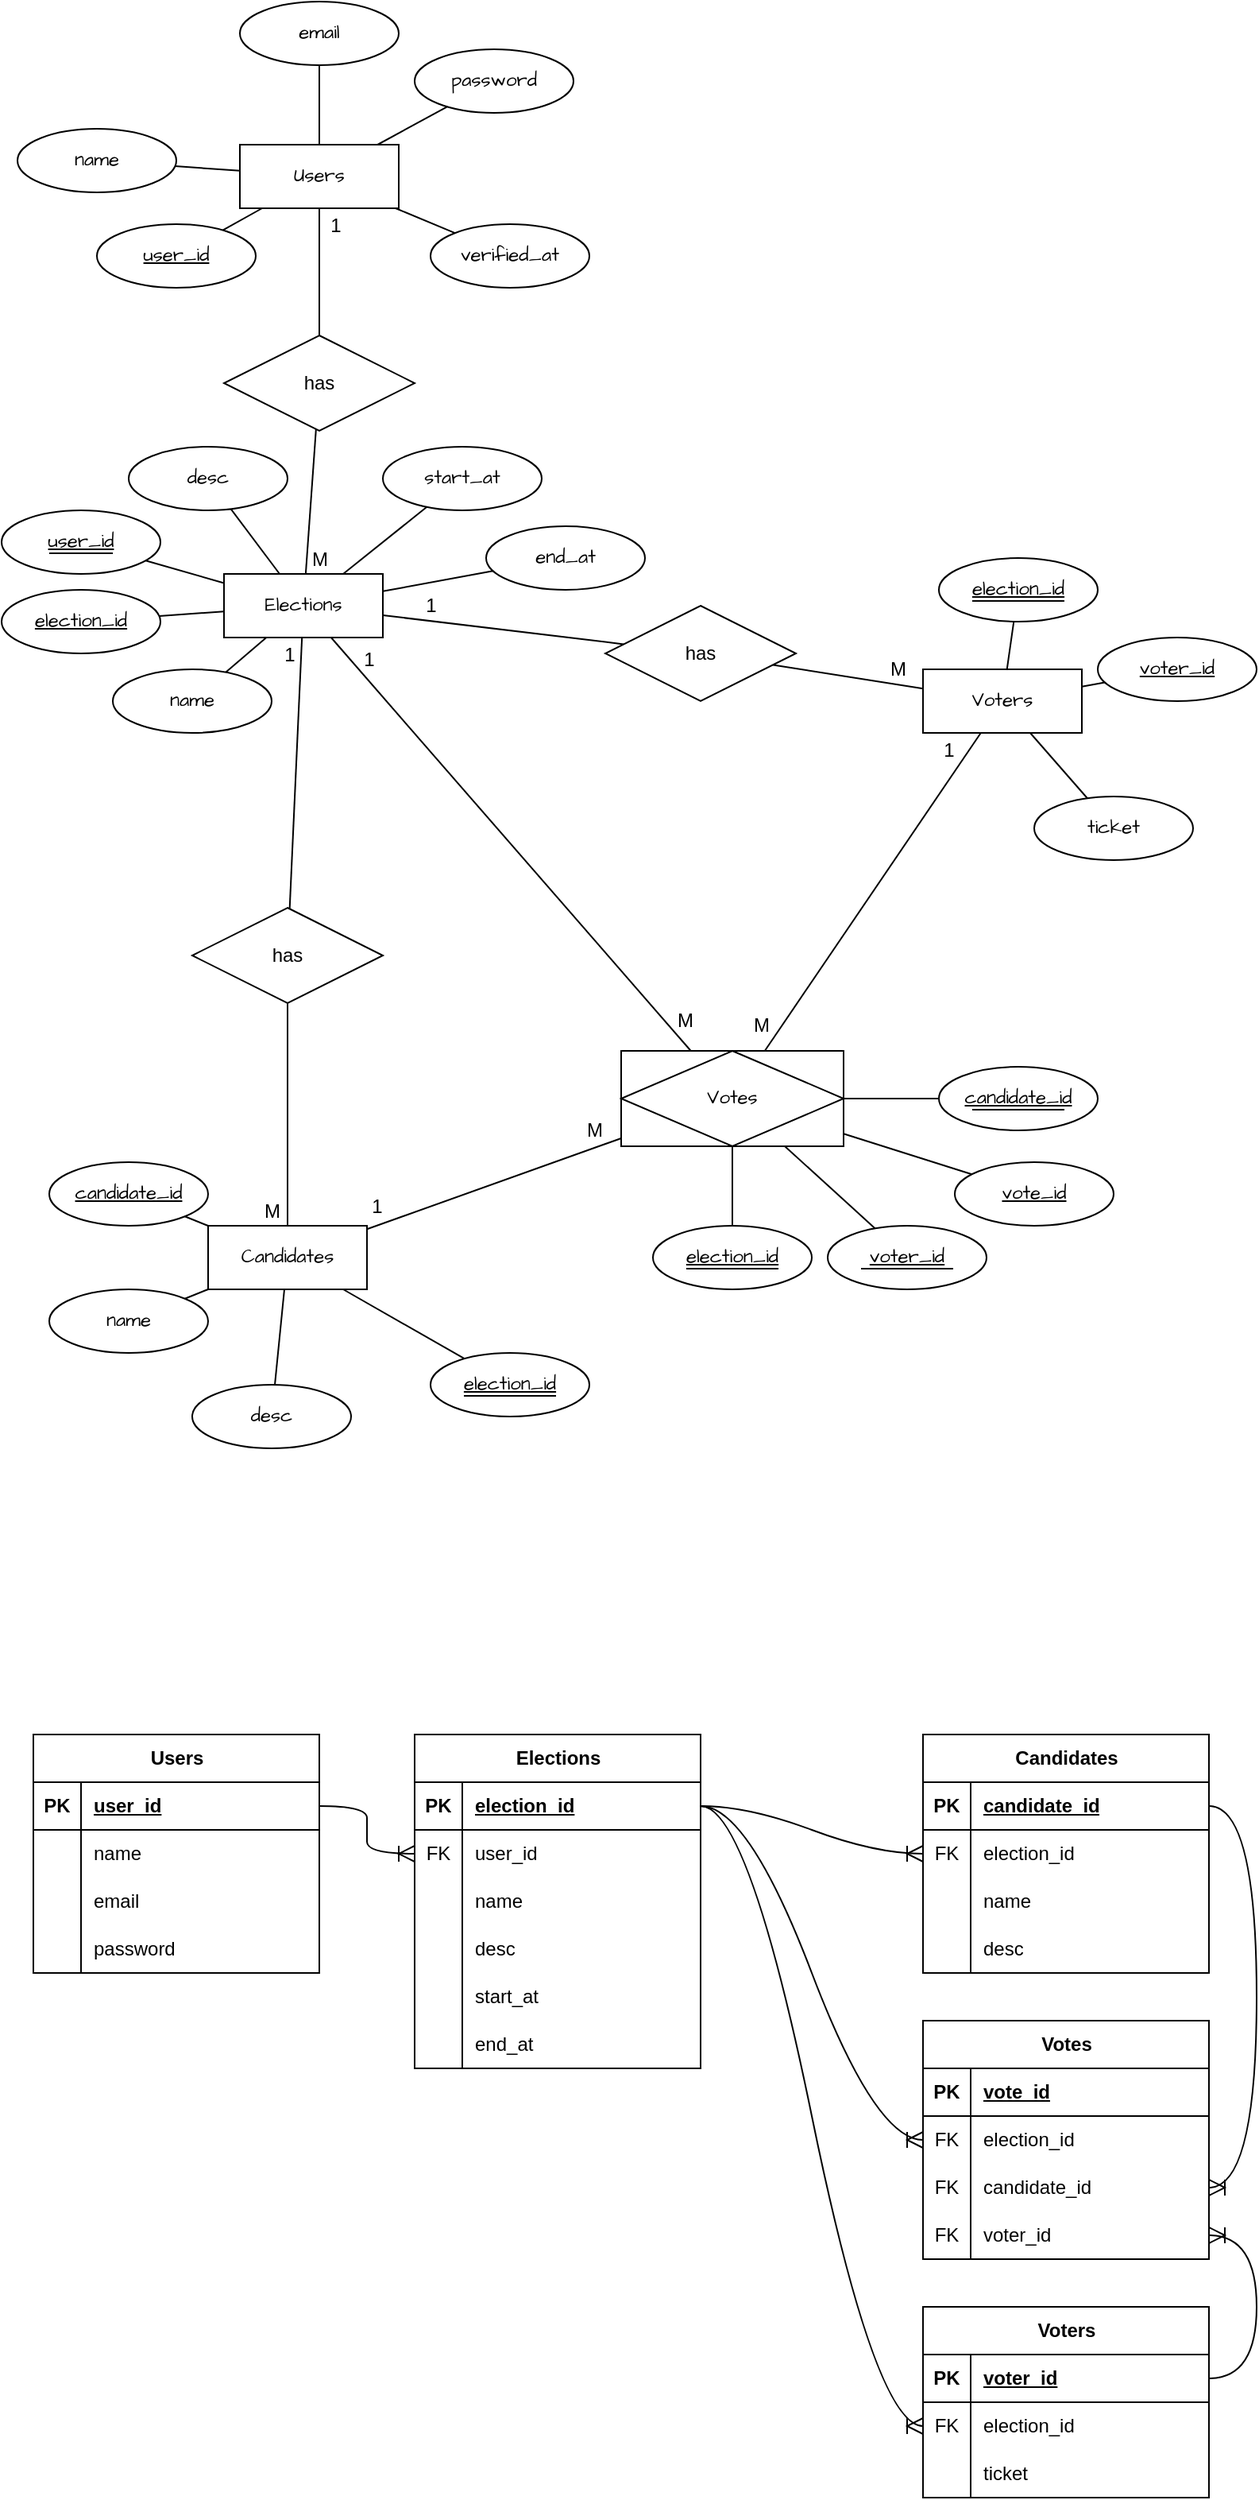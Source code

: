 <mxfile version="24.7.14">
  <diagram id="R2lEEEUBdFMjLlhIrx00" name="Page-1">
    <mxGraphModel dx="2100" dy="1214" grid="1" gridSize="10" guides="1" tooltips="1" connect="1" arrows="1" fold="1" page="1" pageScale="1" pageWidth="850" pageHeight="1100" math="0" shadow="0" extFonts="Permanent Marker^https://fonts.googleapis.com/css?family=Permanent+Marker">
      <root>
        <mxCell id="0" />
        <mxCell id="1" parent="0" />
        <mxCell id="Wa6VP302sSLP-3VWAH-b-102" style="edgeStyle=none;curved=1;rounded=0;orthogonalLoop=1;jettySize=auto;html=1;fontSize=12;startSize=8;endSize=8;endArrow=none;endFill=0;" parent="1" source="Wa6VP302sSLP-3VWAH-b-1" target="Wa6VP302sSLP-3VWAH-b-38" edge="1">
          <mxGeometry relative="1" as="geometry" />
        </mxCell>
        <mxCell id="Wa6VP302sSLP-3VWAH-b-103" style="edgeStyle=none;curved=1;rounded=0;orthogonalLoop=1;jettySize=auto;html=1;fontSize=12;startSize=8;endSize=8;endArrow=none;endFill=0;" parent="1" source="Wa6VP302sSLP-3VWAH-b-1" target="Wa6VP302sSLP-3VWAH-b-29" edge="1">
          <mxGeometry relative="1" as="geometry">
            <mxPoint x="120" y="390" as="targetPoint" />
          </mxGeometry>
        </mxCell>
        <mxCell id="Wa6VP302sSLP-3VWAH-b-104" style="edgeStyle=none;curved=1;rounded=0;orthogonalLoop=1;jettySize=auto;html=1;fontSize=12;startSize=8;endSize=8;endArrow=none;endFill=0;" parent="1" source="Wa6VP302sSLP-3VWAH-b-1" target="Wa6VP302sSLP-3VWAH-b-35" edge="1">
          <mxGeometry relative="1" as="geometry" />
        </mxCell>
        <mxCell id="Kw1aUtqS49JXzA_AEvwv-2" style="edgeStyle=none;curved=1;rounded=0;orthogonalLoop=1;jettySize=auto;html=1;fontSize=12;startSize=8;endSize=8;endArrow=none;endFill=0;" edge="1" parent="1" source="Wa6VP302sSLP-3VWAH-b-1" target="Kw1aUtqS49JXzA_AEvwv-1">
          <mxGeometry relative="1" as="geometry" />
        </mxCell>
        <mxCell id="Kw1aUtqS49JXzA_AEvwv-10" value="1" style="edgeLabel;html=1;align=center;verticalAlign=middle;resizable=0;points=[];fontSize=12;" vertex="1" connectable="0" parent="Kw1aUtqS49JXzA_AEvwv-2">
          <mxGeometry x="-0.756" y="-1" relative="1" as="geometry">
            <mxPoint x="12" y="-9" as="offset" />
          </mxGeometry>
        </mxCell>
        <mxCell id="Kw1aUtqS49JXzA_AEvwv-5" style="edgeStyle=none;curved=1;rounded=0;orthogonalLoop=1;jettySize=auto;html=1;fontSize=12;startSize=8;endSize=8;endArrow=none;endFill=0;" edge="1" parent="1" source="Kw1aUtqS49JXzA_AEvwv-4" target="Wa6VP302sSLP-3VWAH-b-4">
          <mxGeometry relative="1" as="geometry" />
        </mxCell>
        <mxCell id="Kw1aUtqS49JXzA_AEvwv-13" value="M" style="edgeLabel;html=1;align=center;verticalAlign=middle;resizable=0;points=[];fontSize=12;" vertex="1" connectable="0" parent="Kw1aUtqS49JXzA_AEvwv-5">
          <mxGeometry x="0.578" y="-2" relative="1" as="geometry">
            <mxPoint x="-8" y="20" as="offset" />
          </mxGeometry>
        </mxCell>
        <mxCell id="Wa6VP302sSLP-3VWAH-b-1" value="Elections" style="whiteSpace=wrap;html=1;align=center;fontFamily=Architects Daughter;" parent="1" vertex="1">
          <mxGeometry x="170" y="410" width="100" height="40" as="geometry" />
        </mxCell>
        <mxCell id="Wa6VP302sSLP-3VWAH-b-84" style="edgeStyle=none;curved=1;rounded=0;orthogonalLoop=1;jettySize=auto;html=1;fontSize=12;startSize=8;endSize=8;endArrow=none;endFill=0;" parent="1" source="Wa6VP302sSLP-3VWAH-b-3" target="Wa6VP302sSLP-3VWAH-b-78" edge="1">
          <mxGeometry relative="1" as="geometry" />
        </mxCell>
        <mxCell id="Wa6VP302sSLP-3VWAH-b-85" style="edgeStyle=none;curved=1;rounded=0;orthogonalLoop=1;jettySize=auto;html=1;fontSize=12;startSize=8;endSize=8;endArrow=none;endFill=0;" parent="1" source="Wa6VP302sSLP-3VWAH-b-3" target="Wa6VP302sSLP-3VWAH-b-59" edge="1">
          <mxGeometry relative="1" as="geometry" />
        </mxCell>
        <mxCell id="Wa6VP302sSLP-3VWAH-b-88" style="edgeStyle=none;curved=1;rounded=0;orthogonalLoop=1;jettySize=auto;html=1;fontSize=12;startSize=8;endSize=8;endArrow=none;endFill=0;" parent="1" source="Wa6VP302sSLP-3VWAH-b-3" target="Wa6VP302sSLP-3VWAH-b-82" edge="1">
          <mxGeometry relative="1" as="geometry" />
        </mxCell>
        <mxCell id="Wa6VP302sSLP-3VWAH-b-3" value="Voters" style="whiteSpace=wrap;html=1;align=center;fontFamily=Architects Daughter;" parent="1" vertex="1">
          <mxGeometry x="610" y="470" width="100" height="40" as="geometry" />
        </mxCell>
        <mxCell id="Wa6VP302sSLP-3VWAH-b-95" style="edgeStyle=none;curved=1;rounded=0;orthogonalLoop=1;jettySize=auto;html=1;fontSize=12;startSize=8;endSize=8;endArrow=none;endFill=0;" parent="1" source="Wa6VP302sSLP-3VWAH-b-4" target="Wa6VP302sSLP-3VWAH-b-69" edge="1">
          <mxGeometry relative="1" as="geometry" />
        </mxCell>
        <mxCell id="Wa6VP302sSLP-3VWAH-b-96" style="edgeStyle=none;curved=1;rounded=0;orthogonalLoop=1;jettySize=auto;html=1;fontSize=12;startSize=8;endSize=8;endArrow=none;endFill=0;" parent="1" source="Wa6VP302sSLP-3VWAH-b-4" target="Wa6VP302sSLP-3VWAH-b-54" edge="1">
          <mxGeometry relative="1" as="geometry" />
        </mxCell>
        <mxCell id="Wa6VP302sSLP-3VWAH-b-97" style="edgeStyle=none;curved=1;rounded=0;orthogonalLoop=1;jettySize=auto;html=1;fontSize=12;startSize=8;endSize=8;endArrow=none;endFill=0;" parent="1" source="Wa6VP302sSLP-3VWAH-b-4" target="Wa6VP302sSLP-3VWAH-b-63" edge="1">
          <mxGeometry relative="1" as="geometry" />
        </mxCell>
        <mxCell id="Wa6VP302sSLP-3VWAH-b-4" value="Candidates" style="whiteSpace=wrap;html=1;align=center;fontFamily=Architects Daughter;" parent="1" vertex="1">
          <mxGeometry x="160" y="820" width="100" height="40" as="geometry" />
        </mxCell>
        <mxCell id="Wa6VP302sSLP-3VWAH-b-9" style="edgeStyle=none;curved=1;rounded=0;hachureGap=4;orthogonalLoop=1;jettySize=auto;html=1;fontFamily=Architects Daughter;fontSource=https%3A%2F%2Ffonts.googleapis.com%2Fcss%3Ffamily%3DArchitects%2BDaughter;fontSize=12;startSize=8;endSize=8;endArrow=none;endFill=0;" parent="1" source="77S7y7EUyt2f8yJZMsOL-2" target="Wa6VP302sSLP-3VWAH-b-1" edge="1">
          <mxGeometry relative="1" as="geometry" />
        </mxCell>
        <mxCell id="Kw1aUtqS49JXzA_AEvwv-14" value="M" style="edgeLabel;html=1;align=center;verticalAlign=middle;resizable=0;points=[];fontSize=12;" vertex="1" connectable="0" parent="Wa6VP302sSLP-3VWAH-b-9">
          <mxGeometry x="0.749" relative="1" as="geometry">
            <mxPoint x="8" y="2" as="offset" />
          </mxGeometry>
        </mxCell>
        <mxCell id="Wa6VP302sSLP-3VWAH-b-23" style="edgeStyle=none;curved=1;rounded=0;hachureGap=4;orthogonalLoop=1;jettySize=auto;html=1;fontFamily=Architects Daughter;fontSource=https%3A%2F%2Ffonts.googleapis.com%2Fcss%3Ffamily%3DArchitects%2BDaughter;fontSize=12;startSize=8;endSize=8;endArrow=none;endFill=0;" parent="1" source="Wa6VP302sSLP-3VWAH-b-5" target="Wa6VP302sSLP-3VWAH-b-14" edge="1">
          <mxGeometry relative="1" as="geometry" />
        </mxCell>
        <mxCell id="Wa6VP302sSLP-3VWAH-b-24" style="edgeStyle=none;curved=1;rounded=0;hachureGap=4;orthogonalLoop=1;jettySize=auto;html=1;fontFamily=Architects Daughter;fontSource=https%3A%2F%2Ffonts.googleapis.com%2Fcss%3Ffamily%3DArchitects%2BDaughter;fontSize=12;startSize=8;endSize=8;endArrow=none;endFill=0;" parent="1" source="Wa6VP302sSLP-3VWAH-b-5" target="Wa6VP302sSLP-3VWAH-b-15" edge="1">
          <mxGeometry relative="1" as="geometry" />
        </mxCell>
        <mxCell id="Wa6VP302sSLP-3VWAH-b-26" style="edgeStyle=none;curved=1;rounded=0;hachureGap=4;orthogonalLoop=1;jettySize=auto;html=1;fontFamily=Architects Daughter;fontSource=https%3A%2F%2Ffonts.googleapis.com%2Fcss%3Ffamily%3DArchitects%2BDaughter;fontSize=12;startSize=8;endSize=8;endArrow=none;endFill=0;" parent="1" source="Wa6VP302sSLP-3VWAH-b-5" target="Wa6VP302sSLP-3VWAH-b-19" edge="1">
          <mxGeometry relative="1" as="geometry" />
        </mxCell>
        <mxCell id="Wa6VP302sSLP-3VWAH-b-5" value="Users" style="whiteSpace=wrap;html=1;align=center;fontFamily=Architects Daughter;" parent="1" vertex="1">
          <mxGeometry x="180" y="140" width="100" height="40" as="geometry" />
        </mxCell>
        <mxCell id="Wa6VP302sSLP-3VWAH-b-11" style="edgeStyle=none;curved=1;rounded=0;hachureGap=4;orthogonalLoop=1;jettySize=auto;html=1;fontFamily=Architects Daughter;fontSource=https%3A%2F%2Ffonts.googleapis.com%2Fcss%3Ffamily%3DArchitects%2BDaughter;fontSize=12;startSize=8;endSize=8;endArrow=none;endFill=0;" parent="1" source="Wa6VP302sSLP-3VWAH-b-7" target="Wa6VP302sSLP-3VWAH-b-1" edge="1">
          <mxGeometry relative="1" as="geometry" />
        </mxCell>
        <mxCell id="Kw1aUtqS49JXzA_AEvwv-18" value="1" style="edgeLabel;html=1;align=center;verticalAlign=middle;resizable=0;points=[];fontSize=12;" vertex="1" connectable="0" parent="Wa6VP302sSLP-3VWAH-b-11">
          <mxGeometry x="0.927" relative="1" as="geometry">
            <mxPoint x="15" y="4" as="offset" />
          </mxGeometry>
        </mxCell>
        <mxCell id="Kw1aUtqS49JXzA_AEvwv-19" value="M" style="edgeLabel;html=1;align=center;verticalAlign=middle;resizable=0;points=[];fontSize=12;" vertex="1" connectable="0" parent="Wa6VP302sSLP-3VWAH-b-11">
          <mxGeometry x="-0.902" y="2" relative="1" as="geometry">
            <mxPoint x="9" y="-8" as="offset" />
          </mxGeometry>
        </mxCell>
        <mxCell id="Wa6VP302sSLP-3VWAH-b-12" style="edgeStyle=none;curved=1;rounded=0;hachureGap=4;orthogonalLoop=1;jettySize=auto;html=1;fontFamily=Architects Daughter;fontSource=https%3A%2F%2Ffonts.googleapis.com%2Fcss%3Ffamily%3DArchitects%2BDaughter;fontSize=12;startSize=8;endSize=8;endArrow=none;endFill=0;" parent="1" source="Wa6VP302sSLP-3VWAH-b-7" target="Wa6VP302sSLP-3VWAH-b-4" edge="1">
          <mxGeometry relative="1" as="geometry" />
        </mxCell>
        <mxCell id="Kw1aUtqS49JXzA_AEvwv-16" value="1" style="edgeLabel;html=1;align=center;verticalAlign=middle;resizable=0;points=[];fontSize=12;" vertex="1" connectable="0" parent="Wa6VP302sSLP-3VWAH-b-12">
          <mxGeometry x="0.882" y="2" relative="1" as="geometry">
            <mxPoint x="-4" y="-13" as="offset" />
          </mxGeometry>
        </mxCell>
        <mxCell id="Kw1aUtqS49JXzA_AEvwv-17" value="M" style="edgeLabel;html=1;align=center;verticalAlign=middle;resizable=0;points=[];fontSize=12;" vertex="1" connectable="0" parent="Wa6VP302sSLP-3VWAH-b-12">
          <mxGeometry x="-0.86" y="1" relative="1" as="geometry">
            <mxPoint x="-6" y="-10" as="offset" />
          </mxGeometry>
        </mxCell>
        <mxCell id="Wa6VP302sSLP-3VWAH-b-13" style="edgeStyle=none;curved=1;rounded=0;hachureGap=4;orthogonalLoop=1;jettySize=auto;html=1;fontFamily=Architects Daughter;fontSource=https%3A%2F%2Ffonts.googleapis.com%2Fcss%3Ffamily%3DArchitects%2BDaughter;fontSize=12;startSize=8;endSize=8;endArrow=none;endFill=0;" parent="1" source="Wa6VP302sSLP-3VWAH-b-7" target="Wa6VP302sSLP-3VWAH-b-3" edge="1">
          <mxGeometry relative="1" as="geometry" />
        </mxCell>
        <mxCell id="Kw1aUtqS49JXzA_AEvwv-20" value="M" style="edgeLabel;html=1;align=center;verticalAlign=middle;resizable=0;points=[];fontSize=12;" vertex="1" connectable="0" parent="Wa6VP302sSLP-3VWAH-b-13">
          <mxGeometry x="-0.845" relative="1" as="geometry">
            <mxPoint x="-13" y="-1" as="offset" />
          </mxGeometry>
        </mxCell>
        <mxCell id="Kw1aUtqS49JXzA_AEvwv-21" value="1" style="edgeLabel;html=1;align=center;verticalAlign=middle;resizable=0;points=[];fontSize=12;" vertex="1" connectable="0" parent="Wa6VP302sSLP-3VWAH-b-13">
          <mxGeometry x="0.841" relative="1" as="geometry">
            <mxPoint x="-10" y="-5" as="offset" />
          </mxGeometry>
        </mxCell>
        <mxCell id="Wa6VP302sSLP-3VWAH-b-89" style="edgeStyle=none;curved=1;rounded=0;orthogonalLoop=1;jettySize=auto;html=1;fontSize=12;startSize=8;endSize=8;endArrow=none;endFill=0;" parent="1" source="Wa6VP302sSLP-3VWAH-b-7" target="Wa6VP302sSLP-3VWAH-b-52" edge="1">
          <mxGeometry relative="1" as="geometry" />
        </mxCell>
        <mxCell id="Wa6VP302sSLP-3VWAH-b-90" style="edgeStyle=none;curved=1;rounded=0;orthogonalLoop=1;jettySize=auto;html=1;fontSize=12;startSize=8;endSize=8;endArrow=none;endFill=0;" parent="1" source="Wa6VP302sSLP-3VWAH-b-7" target="Wa6VP302sSLP-3VWAH-b-48" edge="1">
          <mxGeometry relative="1" as="geometry" />
        </mxCell>
        <mxCell id="Wa6VP302sSLP-3VWAH-b-91" style="edgeStyle=none;curved=1;rounded=0;orthogonalLoop=1;jettySize=auto;html=1;fontSize=12;startSize=8;endSize=8;endArrow=none;endFill=0;" parent="1" source="Wa6VP302sSLP-3VWAH-b-7" target="Wa6VP302sSLP-3VWAH-b-50" edge="1">
          <mxGeometry relative="1" as="geometry" />
        </mxCell>
        <mxCell id="Wa6VP302sSLP-3VWAH-b-94" style="edgeStyle=none;curved=1;rounded=0;orthogonalLoop=1;jettySize=auto;html=1;fontSize=12;startSize=8;endSize=8;endArrow=none;endFill=0;" parent="1" source="Wa6VP302sSLP-3VWAH-b-7" target="Wa6VP302sSLP-3VWAH-b-56" edge="1">
          <mxGeometry relative="1" as="geometry" />
        </mxCell>
        <mxCell id="Wa6VP302sSLP-3VWAH-b-7" value="Votes" style="shape=associativeEntity;whiteSpace=wrap;html=1;align=center;hachureGap=4;fontFamily=Architects Daughter;" parent="1" vertex="1">
          <mxGeometry x="420" y="710" width="140" height="60" as="geometry" />
        </mxCell>
        <mxCell id="Wa6VP302sSLP-3VWAH-b-14" value="name" style="ellipse;whiteSpace=wrap;html=1;align=center;hachureGap=4;fontFamily=Architects Daughter;fontSource=https%3A%2F%2Ffonts.googleapis.com%2Fcss%3Ffamily%3DArchitects%2BDaughter;" parent="1" vertex="1">
          <mxGeometry x="40" y="130" width="100" height="40" as="geometry" />
        </mxCell>
        <mxCell id="Wa6VP302sSLP-3VWAH-b-15" value="email" style="ellipse;whiteSpace=wrap;html=1;align=center;hachureGap=4;fontFamily=Architects Daughter;fontSource=https%3A%2F%2Ffonts.googleapis.com%2Fcss%3Ffamily%3DArchitects%2BDaughter;" parent="1" vertex="1">
          <mxGeometry x="180" y="50" width="100" height="40" as="geometry" />
        </mxCell>
        <mxCell id="Wa6VP302sSLP-3VWAH-b-17" value="password" style="ellipse;whiteSpace=wrap;html=1;align=center;hachureGap=4;fontFamily=Architects Daughter;fontSource=https%3A%2F%2Ffonts.googleapis.com%2Fcss%3Ffamily%3DArchitects%2BDaughter;" parent="1" vertex="1">
          <mxGeometry x="290" y="80" width="100" height="40" as="geometry" />
        </mxCell>
        <mxCell id="Wa6VP302sSLP-3VWAH-b-19" value="verified_at" style="ellipse;whiteSpace=wrap;html=1;align=center;hachureGap=4;fontFamily=Architects Daughter;fontSource=https%3A%2F%2Ffonts.googleapis.com%2Fcss%3Ffamily%3DArchitects%2BDaughter;" parent="1" vertex="1">
          <mxGeometry x="300" y="190" width="100" height="40" as="geometry" />
        </mxCell>
        <mxCell id="Wa6VP302sSLP-3VWAH-b-22" style="edgeStyle=none;curved=1;rounded=0;hachureGap=4;orthogonalLoop=1;jettySize=auto;html=1;fontFamily=Architects Daughter;fontSource=https%3A%2F%2Ffonts.googleapis.com%2Fcss%3Ffamily%3DArchitects%2BDaughter;fontSize=12;startSize=8;endSize=8;endArrow=none;endFill=0;" parent="1" source="Wa6VP302sSLP-3VWAH-b-21" target="Wa6VP302sSLP-3VWAH-b-5" edge="1">
          <mxGeometry relative="1" as="geometry" />
        </mxCell>
        <mxCell id="Wa6VP302sSLP-3VWAH-b-21" value="user_id" style="ellipse;whiteSpace=wrap;html=1;align=center;hachureGap=4;fontFamily=Architects Daughter;fontSource=https%3A%2F%2Ffonts.googleapis.com%2Fcss%3Ffamily%3DArchitects%2BDaughter;fontStyle=4;" parent="1" vertex="1">
          <mxGeometry x="90" y="190" width="100" height="40" as="geometry" />
        </mxCell>
        <mxCell id="Wa6VP302sSLP-3VWAH-b-25" style="edgeStyle=none;curved=1;rounded=0;hachureGap=4;orthogonalLoop=1;jettySize=auto;html=1;fontFamily=Architects Daughter;fontSource=https%3A%2F%2Ffonts.googleapis.com%2Fcss%3Ffamily%3DArchitects%2BDaughter;fontSize=12;startSize=8;endSize=8;endArrow=none;endFill=0;" parent="1" source="Wa6VP302sSLP-3VWAH-b-5" target="Wa6VP302sSLP-3VWAH-b-17" edge="1">
          <mxGeometry relative="1" as="geometry" />
        </mxCell>
        <mxCell id="Wa6VP302sSLP-3VWAH-b-31" value="" style="group;" parent="1" vertex="1" connectable="0">
          <mxGeometry x="30" y="370" width="100" height="40" as="geometry" />
        </mxCell>
        <mxCell id="Wa6VP302sSLP-3VWAH-b-29" value="user_id" style="ellipse;whiteSpace=wrap;html=1;align=center;hachureGap=4;fontFamily=Architects Daughter;fontSource=https%3A%2F%2Ffonts.googleapis.com%2Fcss%3Ffamily%3DArchitects%2BDaughter;fontStyle=4;" parent="Wa6VP302sSLP-3VWAH-b-31" vertex="1">
          <mxGeometry width="100" height="40" as="geometry" />
        </mxCell>
        <mxCell id="Wa6VP302sSLP-3VWAH-b-30" value="" style="endArrow=none;html=1;rounded=0;hachureGap=4;fontFamily=Architects Daughter;fontSource=https%3A%2F%2Ffonts.googleapis.com%2Fcss%3Ffamily%3DArchitects%2BDaughter;fontSize=12;startSize=8;endSize=8;curved=1;" parent="Wa6VP302sSLP-3VWAH-b-31" edge="1">
          <mxGeometry relative="1" as="geometry">
            <mxPoint x="30" y="27" as="sourcePoint" />
            <mxPoint x="70" y="27" as="targetPoint" />
          </mxGeometry>
        </mxCell>
        <mxCell id="Wa6VP302sSLP-3VWAH-b-35" value="election_id" style="ellipse;whiteSpace=wrap;html=1;align=center;hachureGap=4;fontFamily=Architects Daughter;fontSource=https%3A%2F%2Ffonts.googleapis.com%2Fcss%3Ffamily%3DArchitects%2BDaughter;fontStyle=4;" parent="1" vertex="1">
          <mxGeometry x="30" y="420" width="100" height="40" as="geometry" />
        </mxCell>
        <mxCell id="Wa6VP302sSLP-3VWAH-b-106" style="edgeStyle=none;curved=1;rounded=0;orthogonalLoop=1;jettySize=auto;html=1;fontSize=12;startSize=8;endSize=8;endArrow=none;endFill=0;" parent="1" source="Wa6VP302sSLP-3VWAH-b-37" target="Wa6VP302sSLP-3VWAH-b-1" edge="1">
          <mxGeometry relative="1" as="geometry" />
        </mxCell>
        <mxCell id="Wa6VP302sSLP-3VWAH-b-37" value="name" style="ellipse;whiteSpace=wrap;html=1;align=center;hachureGap=4;fontFamily=Architects Daughter;fontSource=https%3A%2F%2Ffonts.googleapis.com%2Fcss%3Ffamily%3DArchitects%2BDaughter;" parent="1" vertex="1">
          <mxGeometry x="100" y="470" width="100" height="40" as="geometry" />
        </mxCell>
        <mxCell id="Wa6VP302sSLP-3VWAH-b-38" value="desc" style="ellipse;whiteSpace=wrap;html=1;align=center;hachureGap=4;fontFamily=Architects Daughter;fontSource=https%3A%2F%2Ffonts.googleapis.com%2Fcss%3Ffamily%3DArchitects%2BDaughter;" parent="1" vertex="1">
          <mxGeometry x="110" y="330" width="100" height="40" as="geometry" />
        </mxCell>
        <mxCell id="77S7y7EUyt2f8yJZMsOL-1" style="edgeStyle=none;curved=1;rounded=0;orthogonalLoop=1;jettySize=auto;html=1;fontSize=12;startSize=8;endSize=8;endArrow=none;endFill=0;" parent="1" source="Wa6VP302sSLP-3VWAH-b-39" target="Wa6VP302sSLP-3VWAH-b-1" edge="1">
          <mxGeometry relative="1" as="geometry" />
        </mxCell>
        <mxCell id="Wa6VP302sSLP-3VWAH-b-39" value="start_at" style="ellipse;whiteSpace=wrap;html=1;align=center;hachureGap=4;fontFamily=Architects Daughter;fontSource=https%3A%2F%2Ffonts.googleapis.com%2Fcss%3Ffamily%3DArchitects%2BDaughter;" parent="1" vertex="1">
          <mxGeometry x="270" y="330" width="100" height="40" as="geometry" />
        </mxCell>
        <mxCell id="Wa6VP302sSLP-3VWAH-b-108" style="edgeStyle=none;curved=1;rounded=0;orthogonalLoop=1;jettySize=auto;html=1;fontSize=12;startSize=8;endSize=8;endArrow=none;endFill=0;" parent="1" source="Wa6VP302sSLP-3VWAH-b-40" target="Wa6VP302sSLP-3VWAH-b-1" edge="1">
          <mxGeometry relative="1" as="geometry" />
        </mxCell>
        <mxCell id="Wa6VP302sSLP-3VWAH-b-40" value="end_at" style="ellipse;whiteSpace=wrap;html=1;align=center;hachureGap=4;fontFamily=Architects Daughter;fontSource=https%3A%2F%2Ffonts.googleapis.com%2Fcss%3Ffamily%3DArchitects%2BDaughter;" parent="1" vertex="1">
          <mxGeometry x="335" y="380" width="100" height="40" as="geometry" />
        </mxCell>
        <mxCell id="Wa6VP302sSLP-3VWAH-b-47" value="" style="group;" parent="1" vertex="1" connectable="0">
          <mxGeometry x="440" y="820" width="100" height="40" as="geometry" />
        </mxCell>
        <mxCell id="Wa6VP302sSLP-3VWAH-b-48" value="election_id" style="ellipse;whiteSpace=wrap;html=1;align=center;hachureGap=4;fontFamily=Architects Daughter;fontSource=https%3A%2F%2Ffonts.googleapis.com%2Fcss%3Ffamily%3DArchitects%2BDaughter;fontStyle=4;" parent="Wa6VP302sSLP-3VWAH-b-47" vertex="1">
          <mxGeometry width="100" height="40" as="geometry" />
        </mxCell>
        <mxCell id="Wa6VP302sSLP-3VWAH-b-49" value="" style="endArrow=none;html=1;rounded=0;hachureGap=4;fontFamily=Architects Daughter;fontSource=https%3A%2F%2Ffonts.googleapis.com%2Fcss%3Ffamily%3DArchitects%2BDaughter;fontSize=12;startSize=8;endSize=8;curved=1;" parent="Wa6VP302sSLP-3VWAH-b-47" edge="1">
          <mxGeometry relative="1" as="geometry">
            <mxPoint x="21" y="27" as="sourcePoint" />
            <mxPoint x="79" y="27" as="targetPoint" />
          </mxGeometry>
        </mxCell>
        <mxCell id="Wa6VP302sSLP-3VWAH-b-50" value="vote_id" style="ellipse;whiteSpace=wrap;html=1;align=center;hachureGap=4;fontFamily=Architects Daughter;fontSource=https%3A%2F%2Ffonts.googleapis.com%2Fcss%3Ffamily%3DArchitects%2BDaughter;fontStyle=4;" parent="1" vertex="1">
          <mxGeometry x="630" y="780" width="100" height="40" as="geometry" />
        </mxCell>
        <mxCell id="Wa6VP302sSLP-3VWAH-b-51" value="" style="group;" parent="1" vertex="1" connectable="0">
          <mxGeometry x="620" y="720" width="100" height="40" as="geometry" />
        </mxCell>
        <mxCell id="Wa6VP302sSLP-3VWAH-b-52" value="candidate_id" style="ellipse;whiteSpace=wrap;html=1;align=center;hachureGap=4;fontFamily=Architects Daughter;fontSource=https%3A%2F%2Ffonts.googleapis.com%2Fcss%3Ffamily%3DArchitects%2BDaughter;fontStyle=4;" parent="Wa6VP302sSLP-3VWAH-b-51" vertex="1">
          <mxGeometry width="100" height="40" as="geometry" />
        </mxCell>
        <mxCell id="Wa6VP302sSLP-3VWAH-b-53" value="" style="endArrow=none;html=1;rounded=0;hachureGap=4;fontFamily=Architects Daughter;fontSource=https%3A%2F%2Ffonts.googleapis.com%2Fcss%3Ffamily%3DArchitects%2BDaughter;fontSize=12;startSize=8;endSize=8;curved=1;" parent="Wa6VP302sSLP-3VWAH-b-51" edge="1">
          <mxGeometry relative="1" as="geometry">
            <mxPoint x="21" y="27" as="sourcePoint" />
            <mxPoint x="79" y="27" as="targetPoint" />
          </mxGeometry>
        </mxCell>
        <mxCell id="Wa6VP302sSLP-3VWAH-b-54" value="candidate_id" style="ellipse;whiteSpace=wrap;html=1;align=center;hachureGap=4;fontFamily=Architects Daughter;fontSource=https%3A%2F%2Ffonts.googleapis.com%2Fcss%3Ffamily%3DArchitects%2BDaughter;fontStyle=4;" parent="1" vertex="1">
          <mxGeometry x="60" y="780" width="100" height="40" as="geometry" />
        </mxCell>
        <mxCell id="Wa6VP302sSLP-3VWAH-b-55" value="" style="group;" parent="1" vertex="1" connectable="0">
          <mxGeometry x="550" y="820" width="100" height="40" as="geometry" />
        </mxCell>
        <mxCell id="Wa6VP302sSLP-3VWAH-b-56" value="voter_id" style="ellipse;whiteSpace=wrap;html=1;align=center;hachureGap=4;fontFamily=Architects Daughter;fontSource=https%3A%2F%2Ffonts.googleapis.com%2Fcss%3Ffamily%3DArchitects%2BDaughter;fontStyle=4;" parent="Wa6VP302sSLP-3VWAH-b-55" vertex="1">
          <mxGeometry width="100" height="40" as="geometry" />
        </mxCell>
        <mxCell id="Wa6VP302sSLP-3VWAH-b-57" value="" style="endArrow=none;html=1;rounded=0;hachureGap=4;fontFamily=Architects Daughter;fontSource=https%3A%2F%2Ffonts.googleapis.com%2Fcss%3Ffamily%3DArchitects%2BDaughter;fontSize=12;startSize=8;endSize=8;curved=1;" parent="Wa6VP302sSLP-3VWAH-b-55" edge="1">
          <mxGeometry relative="1" as="geometry">
            <mxPoint x="21" y="27" as="sourcePoint" />
            <mxPoint x="79" y="27" as="targetPoint" />
          </mxGeometry>
        </mxCell>
        <mxCell id="Wa6VP302sSLP-3VWAH-b-58" value="" style="group;" parent="1" vertex="1" connectable="0">
          <mxGeometry x="720" y="450" width="100" height="40" as="geometry" />
        </mxCell>
        <mxCell id="Wa6VP302sSLP-3VWAH-b-59" value="voter_id" style="ellipse;whiteSpace=wrap;html=1;align=center;hachureGap=4;fontFamily=Architects Daughter;fontSource=https%3A%2F%2Ffonts.googleapis.com%2Fcss%3Ffamily%3DArchitects%2BDaughter;fontStyle=4;" parent="Wa6VP302sSLP-3VWAH-b-58" vertex="1">
          <mxGeometry width="100" height="40" as="geometry" />
        </mxCell>
        <mxCell id="Wa6VP302sSLP-3VWAH-b-62" style="edgeStyle=none;curved=1;rounded=0;orthogonalLoop=1;jettySize=auto;html=1;exitX=0.5;exitY=1;exitDx=0;exitDy=0;fontSize=12;startSize=8;endSize=8;" parent="1" source="Wa6VP302sSLP-3VWAH-b-50" target="Wa6VP302sSLP-3VWAH-b-50" edge="1">
          <mxGeometry relative="1" as="geometry" />
        </mxCell>
        <mxCell id="Wa6VP302sSLP-3VWAH-b-63" value="name" style="ellipse;whiteSpace=wrap;html=1;align=center;hachureGap=4;fontFamily=Architects Daughter;fontSource=https%3A%2F%2Ffonts.googleapis.com%2Fcss%3Ffamily%3DArchitects%2BDaughter;" parent="1" vertex="1">
          <mxGeometry x="60" y="860" width="100" height="40" as="geometry" />
        </mxCell>
        <mxCell id="Wa6VP302sSLP-3VWAH-b-98" style="edgeStyle=none;curved=1;rounded=0;orthogonalLoop=1;jettySize=auto;html=1;fontSize=12;startSize=8;endSize=8;endArrow=none;endFill=0;" parent="1" source="Wa6VP302sSLP-3VWAH-b-65" target="Wa6VP302sSLP-3VWAH-b-4" edge="1">
          <mxGeometry relative="1" as="geometry" />
        </mxCell>
        <mxCell id="Wa6VP302sSLP-3VWAH-b-65" value="desc" style="ellipse;whiteSpace=wrap;html=1;align=center;hachureGap=4;fontFamily=Architects Daughter;fontSource=https%3A%2F%2Ffonts.googleapis.com%2Fcss%3Ffamily%3DArchitects%2BDaughter;" parent="1" vertex="1">
          <mxGeometry x="150" y="920" width="100" height="40" as="geometry" />
        </mxCell>
        <mxCell id="Wa6VP302sSLP-3VWAH-b-68" value="" style="group;" parent="1" vertex="1" connectable="0">
          <mxGeometry x="300" y="900" width="100" height="40" as="geometry" />
        </mxCell>
        <mxCell id="Wa6VP302sSLP-3VWAH-b-69" value="election_id" style="ellipse;whiteSpace=wrap;html=1;align=center;hachureGap=4;fontFamily=Architects Daughter;fontSource=https%3A%2F%2Ffonts.googleapis.com%2Fcss%3Ffamily%3DArchitects%2BDaughter;fontStyle=4;" parent="Wa6VP302sSLP-3VWAH-b-68" vertex="1">
          <mxGeometry width="100" height="40" as="geometry" />
        </mxCell>
        <mxCell id="Wa6VP302sSLP-3VWAH-b-70" value="" style="endArrow=none;html=1;rounded=0;hachureGap=4;fontFamily=Architects Daughter;fontSource=https%3A%2F%2Ffonts.googleapis.com%2Fcss%3Ffamily%3DArchitects%2BDaughter;fontSize=12;startSize=8;endSize=8;curved=1;" parent="Wa6VP302sSLP-3VWAH-b-68" edge="1">
          <mxGeometry relative="1" as="geometry">
            <mxPoint x="21" y="27" as="sourcePoint" />
            <mxPoint x="79" y="27" as="targetPoint" />
          </mxGeometry>
        </mxCell>
        <mxCell id="Wa6VP302sSLP-3VWAH-b-77" value="" style="group;" parent="1" vertex="1" connectable="0">
          <mxGeometry x="620" y="400" width="100" height="40" as="geometry" />
        </mxCell>
        <mxCell id="Wa6VP302sSLP-3VWAH-b-78" value="election_id" style="ellipse;whiteSpace=wrap;html=1;align=center;hachureGap=4;fontFamily=Architects Daughter;fontSource=https%3A%2F%2Ffonts.googleapis.com%2Fcss%3Ffamily%3DArchitects%2BDaughter;fontStyle=4;" parent="Wa6VP302sSLP-3VWAH-b-77" vertex="1">
          <mxGeometry width="100" height="40" as="geometry" />
        </mxCell>
        <mxCell id="Wa6VP302sSLP-3VWAH-b-79" value="" style="endArrow=none;html=1;rounded=0;hachureGap=4;fontFamily=Architects Daughter;fontSource=https%3A%2F%2Ffonts.googleapis.com%2Fcss%3Ffamily%3DArchitects%2BDaughter;fontSize=12;startSize=8;endSize=8;curved=1;" parent="Wa6VP302sSLP-3VWAH-b-77" edge="1">
          <mxGeometry relative="1" as="geometry">
            <mxPoint x="21" y="27" as="sourcePoint" />
            <mxPoint x="79" y="27" as="targetPoint" />
          </mxGeometry>
        </mxCell>
        <mxCell id="Wa6VP302sSLP-3VWAH-b-82" value="ticket" style="ellipse;whiteSpace=wrap;html=1;align=center;hachureGap=4;fontFamily=Architects Daughter;fontSource=https%3A%2F%2Ffonts.googleapis.com%2Fcss%3Ffamily%3DArchitects%2BDaughter;" parent="1" vertex="1">
          <mxGeometry x="680" y="550" width="100" height="40" as="geometry" />
        </mxCell>
        <mxCell id="77S7y7EUyt2f8yJZMsOL-3" value="Users" style="shape=table;startSize=30;container=1;collapsible=1;childLayout=tableLayout;fixedRows=1;rowLines=0;fontStyle=1;align=center;resizeLast=1;html=1;" parent="1" vertex="1">
          <mxGeometry x="50" y="1140" width="180" height="150" as="geometry" />
        </mxCell>
        <mxCell id="77S7y7EUyt2f8yJZMsOL-4" value="" style="shape=tableRow;horizontal=0;startSize=0;swimlaneHead=0;swimlaneBody=0;fillColor=none;collapsible=0;dropTarget=0;points=[[0,0.5],[1,0.5]];portConstraint=eastwest;top=0;left=0;right=0;bottom=1;" parent="77S7y7EUyt2f8yJZMsOL-3" vertex="1">
          <mxGeometry y="30" width="180" height="30" as="geometry" />
        </mxCell>
        <mxCell id="77S7y7EUyt2f8yJZMsOL-5" value="PK" style="shape=partialRectangle;connectable=0;fillColor=none;top=0;left=0;bottom=0;right=0;fontStyle=1;overflow=hidden;whiteSpace=wrap;html=1;" parent="77S7y7EUyt2f8yJZMsOL-4" vertex="1">
          <mxGeometry width="30" height="30" as="geometry">
            <mxRectangle width="30" height="30" as="alternateBounds" />
          </mxGeometry>
        </mxCell>
        <mxCell id="77S7y7EUyt2f8yJZMsOL-6" value="user_id" style="shape=partialRectangle;connectable=0;fillColor=none;top=0;left=0;bottom=0;right=0;align=left;spacingLeft=6;fontStyle=5;overflow=hidden;whiteSpace=wrap;html=1;" parent="77S7y7EUyt2f8yJZMsOL-4" vertex="1">
          <mxGeometry x="30" width="150" height="30" as="geometry">
            <mxRectangle width="150" height="30" as="alternateBounds" />
          </mxGeometry>
        </mxCell>
        <mxCell id="77S7y7EUyt2f8yJZMsOL-13" value="" style="shape=tableRow;horizontal=0;startSize=0;swimlaneHead=0;swimlaneBody=0;fillColor=none;collapsible=0;dropTarget=0;points=[[0,0.5],[1,0.5]];portConstraint=eastwest;top=0;left=0;right=0;bottom=0;" parent="77S7y7EUyt2f8yJZMsOL-3" vertex="1">
          <mxGeometry y="60" width="180" height="30" as="geometry" />
        </mxCell>
        <mxCell id="77S7y7EUyt2f8yJZMsOL-14" value="&lt;div&gt;&lt;br/&gt;&lt;/div&gt;" style="shape=partialRectangle;connectable=0;fillColor=none;top=0;left=0;bottom=0;right=0;editable=1;overflow=hidden;whiteSpace=wrap;html=1;" parent="77S7y7EUyt2f8yJZMsOL-13" vertex="1">
          <mxGeometry width="30" height="30" as="geometry">
            <mxRectangle width="30" height="30" as="alternateBounds" />
          </mxGeometry>
        </mxCell>
        <mxCell id="77S7y7EUyt2f8yJZMsOL-15" value="name" style="shape=partialRectangle;connectable=0;fillColor=none;top=0;left=0;bottom=0;right=0;align=left;spacingLeft=6;overflow=hidden;whiteSpace=wrap;html=1;" parent="77S7y7EUyt2f8yJZMsOL-13" vertex="1">
          <mxGeometry x="30" width="150" height="30" as="geometry">
            <mxRectangle width="150" height="30" as="alternateBounds" />
          </mxGeometry>
        </mxCell>
        <mxCell id="77S7y7EUyt2f8yJZMsOL-19" value="" style="shape=tableRow;horizontal=0;startSize=0;swimlaneHead=0;swimlaneBody=0;fillColor=none;collapsible=0;dropTarget=0;points=[[0,0.5],[1,0.5]];portConstraint=eastwest;top=0;left=0;right=0;bottom=0;" parent="77S7y7EUyt2f8yJZMsOL-3" vertex="1">
          <mxGeometry y="90" width="180" height="30" as="geometry" />
        </mxCell>
        <mxCell id="77S7y7EUyt2f8yJZMsOL-20" value="&lt;div&gt;&lt;br/&gt;&lt;/div&gt;" style="shape=partialRectangle;connectable=0;fillColor=none;top=0;left=0;bottom=0;right=0;editable=1;overflow=hidden;whiteSpace=wrap;html=1;" parent="77S7y7EUyt2f8yJZMsOL-19" vertex="1">
          <mxGeometry width="30" height="30" as="geometry">
            <mxRectangle width="30" height="30" as="alternateBounds" />
          </mxGeometry>
        </mxCell>
        <mxCell id="77S7y7EUyt2f8yJZMsOL-21" value="email" style="shape=partialRectangle;connectable=0;fillColor=none;top=0;left=0;bottom=0;right=0;align=left;spacingLeft=6;overflow=hidden;whiteSpace=wrap;html=1;" parent="77S7y7EUyt2f8yJZMsOL-19" vertex="1">
          <mxGeometry x="30" width="150" height="30" as="geometry">
            <mxRectangle width="150" height="30" as="alternateBounds" />
          </mxGeometry>
        </mxCell>
        <mxCell id="77S7y7EUyt2f8yJZMsOL-22" value="" style="shape=tableRow;horizontal=0;startSize=0;swimlaneHead=0;swimlaneBody=0;fillColor=none;collapsible=0;dropTarget=0;points=[[0,0.5],[1,0.5]];portConstraint=eastwest;top=0;left=0;right=0;bottom=0;" parent="77S7y7EUyt2f8yJZMsOL-3" vertex="1">
          <mxGeometry y="120" width="180" height="30" as="geometry" />
        </mxCell>
        <mxCell id="77S7y7EUyt2f8yJZMsOL-23" value="&lt;div&gt;&lt;br/&gt;&lt;/div&gt;" style="shape=partialRectangle;connectable=0;fillColor=none;top=0;left=0;bottom=0;right=0;editable=1;overflow=hidden;whiteSpace=wrap;html=1;" parent="77S7y7EUyt2f8yJZMsOL-22" vertex="1">
          <mxGeometry width="30" height="30" as="geometry">
            <mxRectangle width="30" height="30" as="alternateBounds" />
          </mxGeometry>
        </mxCell>
        <mxCell id="77S7y7EUyt2f8yJZMsOL-24" value="password" style="shape=partialRectangle;connectable=0;fillColor=none;top=0;left=0;bottom=0;right=0;align=left;spacingLeft=6;overflow=hidden;whiteSpace=wrap;html=1;" parent="77S7y7EUyt2f8yJZMsOL-22" vertex="1">
          <mxGeometry x="30" width="150" height="30" as="geometry">
            <mxRectangle width="150" height="30" as="alternateBounds" />
          </mxGeometry>
        </mxCell>
        <mxCell id="77S7y7EUyt2f8yJZMsOL-28" value="Elections" style="shape=table;startSize=30;container=1;collapsible=1;childLayout=tableLayout;fixedRows=1;rowLines=0;fontStyle=1;align=center;resizeLast=1;html=1;" parent="1" vertex="1">
          <mxGeometry x="290" y="1140" width="180" height="210" as="geometry" />
        </mxCell>
        <mxCell id="77S7y7EUyt2f8yJZMsOL-29" value="" style="shape=tableRow;horizontal=0;startSize=0;swimlaneHead=0;swimlaneBody=0;fillColor=none;collapsible=0;dropTarget=0;points=[[0,0.5],[1,0.5]];portConstraint=eastwest;top=0;left=0;right=0;bottom=1;" parent="77S7y7EUyt2f8yJZMsOL-28" vertex="1">
          <mxGeometry y="30" width="180" height="30" as="geometry" />
        </mxCell>
        <mxCell id="77S7y7EUyt2f8yJZMsOL-30" value="PK" style="shape=partialRectangle;connectable=0;fillColor=none;top=0;left=0;bottom=0;right=0;fontStyle=1;overflow=hidden;whiteSpace=wrap;html=1;" parent="77S7y7EUyt2f8yJZMsOL-29" vertex="1">
          <mxGeometry width="30" height="30" as="geometry">
            <mxRectangle width="30" height="30" as="alternateBounds" />
          </mxGeometry>
        </mxCell>
        <mxCell id="77S7y7EUyt2f8yJZMsOL-31" value="election_id" style="shape=partialRectangle;connectable=0;fillColor=none;top=0;left=0;bottom=0;right=0;align=left;spacingLeft=6;fontStyle=5;overflow=hidden;whiteSpace=wrap;html=1;" parent="77S7y7EUyt2f8yJZMsOL-29" vertex="1">
          <mxGeometry x="30" width="150" height="30" as="geometry">
            <mxRectangle width="150" height="30" as="alternateBounds" />
          </mxGeometry>
        </mxCell>
        <mxCell id="77S7y7EUyt2f8yJZMsOL-50" value="" style="shape=tableRow;horizontal=0;startSize=0;swimlaneHead=0;swimlaneBody=0;fillColor=none;collapsible=0;dropTarget=0;points=[[0,0.5],[1,0.5]];portConstraint=eastwest;top=0;left=0;right=0;bottom=0;" parent="77S7y7EUyt2f8yJZMsOL-28" vertex="1">
          <mxGeometry y="60" width="180" height="30" as="geometry" />
        </mxCell>
        <mxCell id="77S7y7EUyt2f8yJZMsOL-51" value="FK" style="shape=partialRectangle;connectable=0;fillColor=none;top=0;left=0;bottom=0;right=0;editable=1;overflow=hidden;whiteSpace=wrap;html=1;" parent="77S7y7EUyt2f8yJZMsOL-50" vertex="1">
          <mxGeometry width="30" height="30" as="geometry">
            <mxRectangle width="30" height="30" as="alternateBounds" />
          </mxGeometry>
        </mxCell>
        <mxCell id="77S7y7EUyt2f8yJZMsOL-52" value="user_id" style="shape=partialRectangle;connectable=0;fillColor=none;top=0;left=0;bottom=0;right=0;align=left;spacingLeft=6;overflow=hidden;whiteSpace=wrap;html=1;" parent="77S7y7EUyt2f8yJZMsOL-50" vertex="1">
          <mxGeometry x="30" width="150" height="30" as="geometry">
            <mxRectangle width="150" height="30" as="alternateBounds" />
          </mxGeometry>
        </mxCell>
        <mxCell id="77S7y7EUyt2f8yJZMsOL-32" value="" style="shape=tableRow;horizontal=0;startSize=0;swimlaneHead=0;swimlaneBody=0;fillColor=none;collapsible=0;dropTarget=0;points=[[0,0.5],[1,0.5]];portConstraint=eastwest;top=0;left=0;right=0;bottom=0;" parent="77S7y7EUyt2f8yJZMsOL-28" vertex="1">
          <mxGeometry y="90" width="180" height="30" as="geometry" />
        </mxCell>
        <mxCell id="77S7y7EUyt2f8yJZMsOL-33" value="&lt;div&gt;&lt;br/&gt;&lt;/div&gt;" style="shape=partialRectangle;connectable=0;fillColor=none;top=0;left=0;bottom=0;right=0;editable=1;overflow=hidden;whiteSpace=wrap;html=1;" parent="77S7y7EUyt2f8yJZMsOL-32" vertex="1">
          <mxGeometry width="30" height="30" as="geometry">
            <mxRectangle width="30" height="30" as="alternateBounds" />
          </mxGeometry>
        </mxCell>
        <mxCell id="77S7y7EUyt2f8yJZMsOL-34" value="name" style="shape=partialRectangle;connectable=0;fillColor=none;top=0;left=0;bottom=0;right=0;align=left;spacingLeft=6;overflow=hidden;whiteSpace=wrap;html=1;" parent="77S7y7EUyt2f8yJZMsOL-32" vertex="1">
          <mxGeometry x="30" width="150" height="30" as="geometry">
            <mxRectangle width="150" height="30" as="alternateBounds" />
          </mxGeometry>
        </mxCell>
        <mxCell id="77S7y7EUyt2f8yJZMsOL-35" value="" style="shape=tableRow;horizontal=0;startSize=0;swimlaneHead=0;swimlaneBody=0;fillColor=none;collapsible=0;dropTarget=0;points=[[0,0.5],[1,0.5]];portConstraint=eastwest;top=0;left=0;right=0;bottom=0;" parent="77S7y7EUyt2f8yJZMsOL-28" vertex="1">
          <mxGeometry y="120" width="180" height="30" as="geometry" />
        </mxCell>
        <mxCell id="77S7y7EUyt2f8yJZMsOL-36" value="&lt;div&gt;&lt;br/&gt;&lt;/div&gt;" style="shape=partialRectangle;connectable=0;fillColor=none;top=0;left=0;bottom=0;right=0;editable=1;overflow=hidden;whiteSpace=wrap;html=1;" parent="77S7y7EUyt2f8yJZMsOL-35" vertex="1">
          <mxGeometry width="30" height="30" as="geometry">
            <mxRectangle width="30" height="30" as="alternateBounds" />
          </mxGeometry>
        </mxCell>
        <mxCell id="77S7y7EUyt2f8yJZMsOL-37" value="desc" style="shape=partialRectangle;connectable=0;fillColor=none;top=0;left=0;bottom=0;right=0;align=left;spacingLeft=6;overflow=hidden;whiteSpace=wrap;html=1;" parent="77S7y7EUyt2f8yJZMsOL-35" vertex="1">
          <mxGeometry x="30" width="150" height="30" as="geometry">
            <mxRectangle width="150" height="30" as="alternateBounds" />
          </mxGeometry>
        </mxCell>
        <mxCell id="77S7y7EUyt2f8yJZMsOL-38" value="" style="shape=tableRow;horizontal=0;startSize=0;swimlaneHead=0;swimlaneBody=0;fillColor=none;collapsible=0;dropTarget=0;points=[[0,0.5],[1,0.5]];portConstraint=eastwest;top=0;left=0;right=0;bottom=0;" parent="77S7y7EUyt2f8yJZMsOL-28" vertex="1">
          <mxGeometry y="150" width="180" height="30" as="geometry" />
        </mxCell>
        <mxCell id="77S7y7EUyt2f8yJZMsOL-39" value="&lt;div&gt;&lt;br/&gt;&lt;/div&gt;" style="shape=partialRectangle;connectable=0;fillColor=none;top=0;left=0;bottom=0;right=0;editable=1;overflow=hidden;whiteSpace=wrap;html=1;" parent="77S7y7EUyt2f8yJZMsOL-38" vertex="1">
          <mxGeometry width="30" height="30" as="geometry">
            <mxRectangle width="30" height="30" as="alternateBounds" />
          </mxGeometry>
        </mxCell>
        <mxCell id="77S7y7EUyt2f8yJZMsOL-40" value="start_at" style="shape=partialRectangle;connectable=0;fillColor=none;top=0;left=0;bottom=0;right=0;align=left;spacingLeft=6;overflow=hidden;whiteSpace=wrap;html=1;" parent="77S7y7EUyt2f8yJZMsOL-38" vertex="1">
          <mxGeometry x="30" width="150" height="30" as="geometry">
            <mxRectangle width="150" height="30" as="alternateBounds" />
          </mxGeometry>
        </mxCell>
        <mxCell id="77S7y7EUyt2f8yJZMsOL-41" value="" style="shape=tableRow;horizontal=0;startSize=0;swimlaneHead=0;swimlaneBody=0;fillColor=none;collapsible=0;dropTarget=0;points=[[0,0.5],[1,0.5]];portConstraint=eastwest;top=0;left=0;right=0;bottom=0;" parent="77S7y7EUyt2f8yJZMsOL-28" vertex="1">
          <mxGeometry y="180" width="180" height="30" as="geometry" />
        </mxCell>
        <mxCell id="77S7y7EUyt2f8yJZMsOL-42" value="&lt;div&gt;&lt;br/&gt;&lt;/div&gt;" style="shape=partialRectangle;connectable=0;fillColor=none;top=0;left=0;bottom=0;right=0;editable=1;overflow=hidden;whiteSpace=wrap;html=1;" parent="77S7y7EUyt2f8yJZMsOL-41" vertex="1">
          <mxGeometry width="30" height="30" as="geometry">
            <mxRectangle width="30" height="30" as="alternateBounds" />
          </mxGeometry>
        </mxCell>
        <mxCell id="77S7y7EUyt2f8yJZMsOL-43" value="end_at" style="shape=partialRectangle;connectable=0;fillColor=none;top=0;left=0;bottom=0;right=0;align=left;spacingLeft=6;overflow=hidden;whiteSpace=wrap;html=1;" parent="77S7y7EUyt2f8yJZMsOL-41" vertex="1">
          <mxGeometry x="30" width="150" height="30" as="geometry">
            <mxRectangle width="150" height="30" as="alternateBounds" />
          </mxGeometry>
        </mxCell>
        <mxCell id="77S7y7EUyt2f8yJZMsOL-53" value="Votes" style="shape=table;startSize=30;container=1;collapsible=1;childLayout=tableLayout;fixedRows=1;rowLines=0;fontStyle=1;align=center;resizeLast=1;html=1;" parent="1" vertex="1">
          <mxGeometry x="610" y="1320" width="180" height="150" as="geometry" />
        </mxCell>
        <mxCell id="77S7y7EUyt2f8yJZMsOL-54" value="" style="shape=tableRow;horizontal=0;startSize=0;swimlaneHead=0;swimlaneBody=0;fillColor=none;collapsible=0;dropTarget=0;points=[[0,0.5],[1,0.5]];portConstraint=eastwest;top=0;left=0;right=0;bottom=1;" parent="77S7y7EUyt2f8yJZMsOL-53" vertex="1">
          <mxGeometry y="30" width="180" height="30" as="geometry" />
        </mxCell>
        <mxCell id="77S7y7EUyt2f8yJZMsOL-55" value="PK" style="shape=partialRectangle;connectable=0;fillColor=none;top=0;left=0;bottom=0;right=0;fontStyle=1;overflow=hidden;whiteSpace=wrap;html=1;" parent="77S7y7EUyt2f8yJZMsOL-54" vertex="1">
          <mxGeometry width="30" height="30" as="geometry">
            <mxRectangle width="30" height="30" as="alternateBounds" />
          </mxGeometry>
        </mxCell>
        <mxCell id="77S7y7EUyt2f8yJZMsOL-56" value="vote_id" style="shape=partialRectangle;connectable=0;fillColor=none;top=0;left=0;bottom=0;right=0;align=left;spacingLeft=6;fontStyle=5;overflow=hidden;whiteSpace=wrap;html=1;" parent="77S7y7EUyt2f8yJZMsOL-54" vertex="1">
          <mxGeometry x="30" width="150" height="30" as="geometry">
            <mxRectangle width="150" height="30" as="alternateBounds" />
          </mxGeometry>
        </mxCell>
        <mxCell id="77S7y7EUyt2f8yJZMsOL-57" value="" style="shape=tableRow;horizontal=0;startSize=0;swimlaneHead=0;swimlaneBody=0;fillColor=none;collapsible=0;dropTarget=0;points=[[0,0.5],[1,0.5]];portConstraint=eastwest;top=0;left=0;right=0;bottom=0;" parent="77S7y7EUyt2f8yJZMsOL-53" vertex="1">
          <mxGeometry y="60" width="180" height="30" as="geometry" />
        </mxCell>
        <mxCell id="77S7y7EUyt2f8yJZMsOL-58" value="FK" style="shape=partialRectangle;connectable=0;fillColor=none;top=0;left=0;bottom=0;right=0;editable=1;overflow=hidden;whiteSpace=wrap;html=1;" parent="77S7y7EUyt2f8yJZMsOL-57" vertex="1">
          <mxGeometry width="30" height="30" as="geometry">
            <mxRectangle width="30" height="30" as="alternateBounds" />
          </mxGeometry>
        </mxCell>
        <mxCell id="77S7y7EUyt2f8yJZMsOL-59" value="election_id" style="shape=partialRectangle;connectable=0;fillColor=none;top=0;left=0;bottom=0;right=0;align=left;spacingLeft=6;overflow=hidden;whiteSpace=wrap;html=1;" parent="77S7y7EUyt2f8yJZMsOL-57" vertex="1">
          <mxGeometry x="30" width="150" height="30" as="geometry">
            <mxRectangle width="150" height="30" as="alternateBounds" />
          </mxGeometry>
        </mxCell>
        <mxCell id="77S7y7EUyt2f8yJZMsOL-78" value="" style="shape=tableRow;horizontal=0;startSize=0;swimlaneHead=0;swimlaneBody=0;fillColor=none;collapsible=0;dropTarget=0;points=[[0,0.5],[1,0.5]];portConstraint=eastwest;top=0;left=0;right=0;bottom=0;" parent="77S7y7EUyt2f8yJZMsOL-53" vertex="1">
          <mxGeometry y="90" width="180" height="30" as="geometry" />
        </mxCell>
        <mxCell id="77S7y7EUyt2f8yJZMsOL-79" value="FK" style="shape=partialRectangle;connectable=0;fillColor=none;top=0;left=0;bottom=0;right=0;editable=1;overflow=hidden;whiteSpace=wrap;html=1;" parent="77S7y7EUyt2f8yJZMsOL-78" vertex="1">
          <mxGeometry width="30" height="30" as="geometry">
            <mxRectangle width="30" height="30" as="alternateBounds" />
          </mxGeometry>
        </mxCell>
        <mxCell id="77S7y7EUyt2f8yJZMsOL-80" value="candidate_id" style="shape=partialRectangle;connectable=0;fillColor=none;top=0;left=0;bottom=0;right=0;align=left;spacingLeft=6;overflow=hidden;whiteSpace=wrap;html=1;" parent="77S7y7EUyt2f8yJZMsOL-78" vertex="1">
          <mxGeometry x="30" width="150" height="30" as="geometry">
            <mxRectangle width="150" height="30" as="alternateBounds" />
          </mxGeometry>
        </mxCell>
        <mxCell id="77S7y7EUyt2f8yJZMsOL-81" value="" style="shape=tableRow;horizontal=0;startSize=0;swimlaneHead=0;swimlaneBody=0;fillColor=none;collapsible=0;dropTarget=0;points=[[0,0.5],[1,0.5]];portConstraint=eastwest;top=0;left=0;right=0;bottom=0;" parent="77S7y7EUyt2f8yJZMsOL-53" vertex="1">
          <mxGeometry y="120" width="180" height="30" as="geometry" />
        </mxCell>
        <mxCell id="77S7y7EUyt2f8yJZMsOL-82" value="FK" style="shape=partialRectangle;connectable=0;fillColor=none;top=0;left=0;bottom=0;right=0;editable=1;overflow=hidden;whiteSpace=wrap;html=1;" parent="77S7y7EUyt2f8yJZMsOL-81" vertex="1">
          <mxGeometry width="30" height="30" as="geometry">
            <mxRectangle width="30" height="30" as="alternateBounds" />
          </mxGeometry>
        </mxCell>
        <mxCell id="77S7y7EUyt2f8yJZMsOL-83" value="voter_id" style="shape=partialRectangle;connectable=0;fillColor=none;top=0;left=0;bottom=0;right=0;align=left;spacingLeft=6;overflow=hidden;whiteSpace=wrap;html=1;" parent="77S7y7EUyt2f8yJZMsOL-81" vertex="1">
          <mxGeometry x="30" width="150" height="30" as="geometry">
            <mxRectangle width="150" height="30" as="alternateBounds" />
          </mxGeometry>
        </mxCell>
        <mxCell id="77S7y7EUyt2f8yJZMsOL-84" value="Voters" style="shape=table;startSize=30;container=1;collapsible=1;childLayout=tableLayout;fixedRows=1;rowLines=0;fontStyle=1;align=center;resizeLast=1;html=1;" parent="1" vertex="1">
          <mxGeometry x="610" y="1500" width="180" height="120" as="geometry" />
        </mxCell>
        <mxCell id="77S7y7EUyt2f8yJZMsOL-85" value="" style="shape=tableRow;horizontal=0;startSize=0;swimlaneHead=0;swimlaneBody=0;fillColor=none;collapsible=0;dropTarget=0;points=[[0,0.5],[1,0.5]];portConstraint=eastwest;top=0;left=0;right=0;bottom=1;" parent="77S7y7EUyt2f8yJZMsOL-84" vertex="1">
          <mxGeometry y="30" width="180" height="30" as="geometry" />
        </mxCell>
        <mxCell id="77S7y7EUyt2f8yJZMsOL-86" value="PK" style="shape=partialRectangle;connectable=0;fillColor=none;top=0;left=0;bottom=0;right=0;fontStyle=1;overflow=hidden;whiteSpace=wrap;html=1;" parent="77S7y7EUyt2f8yJZMsOL-85" vertex="1">
          <mxGeometry width="30" height="30" as="geometry">
            <mxRectangle width="30" height="30" as="alternateBounds" />
          </mxGeometry>
        </mxCell>
        <mxCell id="77S7y7EUyt2f8yJZMsOL-87" value="voter_id" style="shape=partialRectangle;connectable=0;fillColor=none;top=0;left=0;bottom=0;right=0;align=left;spacingLeft=6;fontStyle=5;overflow=hidden;whiteSpace=wrap;html=1;" parent="77S7y7EUyt2f8yJZMsOL-85" vertex="1">
          <mxGeometry x="30" width="150" height="30" as="geometry">
            <mxRectangle width="150" height="30" as="alternateBounds" />
          </mxGeometry>
        </mxCell>
        <mxCell id="77S7y7EUyt2f8yJZMsOL-88" value="" style="shape=tableRow;horizontal=0;startSize=0;swimlaneHead=0;swimlaneBody=0;fillColor=none;collapsible=0;dropTarget=0;points=[[0,0.5],[1,0.5]];portConstraint=eastwest;top=0;left=0;right=0;bottom=0;" parent="77S7y7EUyt2f8yJZMsOL-84" vertex="1">
          <mxGeometry y="60" width="180" height="30" as="geometry" />
        </mxCell>
        <mxCell id="77S7y7EUyt2f8yJZMsOL-89" value="FK" style="shape=partialRectangle;connectable=0;fillColor=none;top=0;left=0;bottom=0;right=0;editable=1;overflow=hidden;whiteSpace=wrap;html=1;" parent="77S7y7EUyt2f8yJZMsOL-88" vertex="1">
          <mxGeometry width="30" height="30" as="geometry">
            <mxRectangle width="30" height="30" as="alternateBounds" />
          </mxGeometry>
        </mxCell>
        <mxCell id="77S7y7EUyt2f8yJZMsOL-90" value="election_id" style="shape=partialRectangle;connectable=0;fillColor=none;top=0;left=0;bottom=0;right=0;align=left;spacingLeft=6;overflow=hidden;whiteSpace=wrap;html=1;" parent="77S7y7EUyt2f8yJZMsOL-88" vertex="1">
          <mxGeometry x="30" width="150" height="30" as="geometry">
            <mxRectangle width="150" height="30" as="alternateBounds" />
          </mxGeometry>
        </mxCell>
        <mxCell id="77S7y7EUyt2f8yJZMsOL-103" value="" style="shape=tableRow;horizontal=0;startSize=0;swimlaneHead=0;swimlaneBody=0;fillColor=none;collapsible=0;dropTarget=0;points=[[0,0.5],[1,0.5]];portConstraint=eastwest;top=0;left=0;right=0;bottom=0;" parent="77S7y7EUyt2f8yJZMsOL-84" vertex="1">
          <mxGeometry y="90" width="180" height="30" as="geometry" />
        </mxCell>
        <mxCell id="77S7y7EUyt2f8yJZMsOL-104" value="" style="shape=partialRectangle;connectable=0;fillColor=none;top=0;left=0;bottom=0;right=0;editable=1;overflow=hidden;whiteSpace=wrap;html=1;" parent="77S7y7EUyt2f8yJZMsOL-103" vertex="1">
          <mxGeometry width="30" height="30" as="geometry">
            <mxRectangle width="30" height="30" as="alternateBounds" />
          </mxGeometry>
        </mxCell>
        <mxCell id="77S7y7EUyt2f8yJZMsOL-105" value="ticket" style="shape=partialRectangle;connectable=0;fillColor=none;top=0;left=0;bottom=0;right=0;align=left;spacingLeft=6;overflow=hidden;whiteSpace=wrap;html=1;" parent="77S7y7EUyt2f8yJZMsOL-103" vertex="1">
          <mxGeometry x="30" width="150" height="30" as="geometry">
            <mxRectangle width="150" height="30" as="alternateBounds" />
          </mxGeometry>
        </mxCell>
        <mxCell id="77S7y7EUyt2f8yJZMsOL-122" value="Candidates" style="shape=table;startSize=30;container=1;collapsible=1;childLayout=tableLayout;fixedRows=1;rowLines=0;fontStyle=1;align=center;resizeLast=1;html=1;" parent="1" vertex="1">
          <mxGeometry x="610" y="1140" width="180" height="150" as="geometry" />
        </mxCell>
        <mxCell id="77S7y7EUyt2f8yJZMsOL-123" value="" style="shape=tableRow;horizontal=0;startSize=0;swimlaneHead=0;swimlaneBody=0;fillColor=none;collapsible=0;dropTarget=0;points=[[0,0.5],[1,0.5]];portConstraint=eastwest;top=0;left=0;right=0;bottom=1;" parent="77S7y7EUyt2f8yJZMsOL-122" vertex="1">
          <mxGeometry y="30" width="180" height="30" as="geometry" />
        </mxCell>
        <mxCell id="77S7y7EUyt2f8yJZMsOL-124" value="PK" style="shape=partialRectangle;connectable=0;fillColor=none;top=0;left=0;bottom=0;right=0;fontStyle=1;overflow=hidden;whiteSpace=wrap;html=1;" parent="77S7y7EUyt2f8yJZMsOL-123" vertex="1">
          <mxGeometry width="30" height="30" as="geometry">
            <mxRectangle width="30" height="30" as="alternateBounds" />
          </mxGeometry>
        </mxCell>
        <mxCell id="77S7y7EUyt2f8yJZMsOL-125" value="candidate_id" style="shape=partialRectangle;connectable=0;fillColor=none;top=0;left=0;bottom=0;right=0;align=left;spacingLeft=6;fontStyle=5;overflow=hidden;whiteSpace=wrap;html=1;" parent="77S7y7EUyt2f8yJZMsOL-123" vertex="1">
          <mxGeometry x="30" width="150" height="30" as="geometry">
            <mxRectangle width="150" height="30" as="alternateBounds" />
          </mxGeometry>
        </mxCell>
        <mxCell id="77S7y7EUyt2f8yJZMsOL-126" value="" style="shape=tableRow;horizontal=0;startSize=0;swimlaneHead=0;swimlaneBody=0;fillColor=none;collapsible=0;dropTarget=0;points=[[0,0.5],[1,0.5]];portConstraint=eastwest;top=0;left=0;right=0;bottom=0;" parent="77S7y7EUyt2f8yJZMsOL-122" vertex="1">
          <mxGeometry y="60" width="180" height="30" as="geometry" />
        </mxCell>
        <mxCell id="77S7y7EUyt2f8yJZMsOL-127" value="FK" style="shape=partialRectangle;connectable=0;fillColor=none;top=0;left=0;bottom=0;right=0;editable=1;overflow=hidden;whiteSpace=wrap;html=1;" parent="77S7y7EUyt2f8yJZMsOL-126" vertex="1">
          <mxGeometry width="30" height="30" as="geometry">
            <mxRectangle width="30" height="30" as="alternateBounds" />
          </mxGeometry>
        </mxCell>
        <mxCell id="77S7y7EUyt2f8yJZMsOL-128" value="election_id" style="shape=partialRectangle;connectable=0;fillColor=none;top=0;left=0;bottom=0;right=0;align=left;spacingLeft=6;overflow=hidden;whiteSpace=wrap;html=1;" parent="77S7y7EUyt2f8yJZMsOL-126" vertex="1">
          <mxGeometry x="30" width="150" height="30" as="geometry">
            <mxRectangle width="150" height="30" as="alternateBounds" />
          </mxGeometry>
        </mxCell>
        <mxCell id="77S7y7EUyt2f8yJZMsOL-153" value="" style="shape=tableRow;horizontal=0;startSize=0;swimlaneHead=0;swimlaneBody=0;fillColor=none;collapsible=0;dropTarget=0;points=[[0,0.5],[1,0.5]];portConstraint=eastwest;top=0;left=0;right=0;bottom=0;" parent="77S7y7EUyt2f8yJZMsOL-122" vertex="1">
          <mxGeometry y="90" width="180" height="30" as="geometry" />
        </mxCell>
        <mxCell id="77S7y7EUyt2f8yJZMsOL-154" value="" style="shape=partialRectangle;connectable=0;fillColor=none;top=0;left=0;bottom=0;right=0;editable=1;overflow=hidden;whiteSpace=wrap;html=1;" parent="77S7y7EUyt2f8yJZMsOL-153" vertex="1">
          <mxGeometry width="30" height="30" as="geometry">
            <mxRectangle width="30" height="30" as="alternateBounds" />
          </mxGeometry>
        </mxCell>
        <mxCell id="77S7y7EUyt2f8yJZMsOL-155" value="name" style="shape=partialRectangle;connectable=0;fillColor=none;top=0;left=0;bottom=0;right=0;align=left;spacingLeft=6;overflow=hidden;whiteSpace=wrap;html=1;" parent="77S7y7EUyt2f8yJZMsOL-153" vertex="1">
          <mxGeometry x="30" width="150" height="30" as="geometry">
            <mxRectangle width="150" height="30" as="alternateBounds" />
          </mxGeometry>
        </mxCell>
        <mxCell id="77S7y7EUyt2f8yJZMsOL-156" value="" style="shape=tableRow;horizontal=0;startSize=0;swimlaneHead=0;swimlaneBody=0;fillColor=none;collapsible=0;dropTarget=0;points=[[0,0.5],[1,0.5]];portConstraint=eastwest;top=0;left=0;right=0;bottom=0;" parent="77S7y7EUyt2f8yJZMsOL-122" vertex="1">
          <mxGeometry y="120" width="180" height="30" as="geometry" />
        </mxCell>
        <mxCell id="77S7y7EUyt2f8yJZMsOL-157" value="" style="shape=partialRectangle;connectable=0;fillColor=none;top=0;left=0;bottom=0;right=0;editable=1;overflow=hidden;whiteSpace=wrap;html=1;" parent="77S7y7EUyt2f8yJZMsOL-156" vertex="1">
          <mxGeometry width="30" height="30" as="geometry">
            <mxRectangle width="30" height="30" as="alternateBounds" />
          </mxGeometry>
        </mxCell>
        <mxCell id="77S7y7EUyt2f8yJZMsOL-158" value="desc" style="shape=partialRectangle;connectable=0;fillColor=none;top=0;left=0;bottom=0;right=0;align=left;spacingLeft=6;overflow=hidden;whiteSpace=wrap;html=1;" parent="77S7y7EUyt2f8yJZMsOL-156" vertex="1">
          <mxGeometry x="30" width="150" height="30" as="geometry">
            <mxRectangle width="150" height="30" as="alternateBounds" />
          </mxGeometry>
        </mxCell>
        <mxCell id="Kw1aUtqS49JXzA_AEvwv-3" style="edgeStyle=none;curved=1;rounded=0;orthogonalLoop=1;jettySize=auto;html=1;fontSize=12;startSize=8;endSize=8;endArrow=none;endFill=0;" edge="1" parent="1" source="Kw1aUtqS49JXzA_AEvwv-1" target="Wa6VP302sSLP-3VWAH-b-3">
          <mxGeometry relative="1" as="geometry" />
        </mxCell>
        <mxCell id="Kw1aUtqS49JXzA_AEvwv-11" value="M" style="edgeLabel;html=1;align=center;verticalAlign=middle;resizable=0;points=[];fontSize=12;" vertex="1" connectable="0" parent="Kw1aUtqS49JXzA_AEvwv-3">
          <mxGeometry x="0.657" y="-1" relative="1" as="geometry">
            <mxPoint y="-11" as="offset" />
          </mxGeometry>
        </mxCell>
        <mxCell id="Kw1aUtqS49JXzA_AEvwv-1" value="has" style="shape=rhombus;perimeter=rhombusPerimeter;whiteSpace=wrap;html=1;align=center;" vertex="1" parent="1">
          <mxGeometry x="410" y="430" width="120" height="60" as="geometry" />
        </mxCell>
        <mxCell id="Kw1aUtqS49JXzA_AEvwv-6" value="" style="edgeStyle=none;curved=1;rounded=0;orthogonalLoop=1;jettySize=auto;html=1;fontSize=12;startSize=8;endSize=8;endArrow=none;endFill=0;" edge="1" parent="1" source="Wa6VP302sSLP-3VWAH-b-1" target="Kw1aUtqS49JXzA_AEvwv-4">
          <mxGeometry relative="1" as="geometry">
            <mxPoint x="239" y="450" as="sourcePoint" />
            <mxPoint x="211" y="820" as="targetPoint" />
          </mxGeometry>
        </mxCell>
        <mxCell id="Kw1aUtqS49JXzA_AEvwv-12" value="1" style="edgeLabel;html=1;align=center;verticalAlign=middle;resizable=0;points=[];fontSize=12;" vertex="1" connectable="0" parent="Kw1aUtqS49JXzA_AEvwv-6">
          <mxGeometry x="-0.833" y="2" relative="1" as="geometry">
            <mxPoint x="-10" y="-4" as="offset" />
          </mxGeometry>
        </mxCell>
        <mxCell id="Kw1aUtqS49JXzA_AEvwv-4" value="has" style="shape=rhombus;perimeter=rhombusPerimeter;whiteSpace=wrap;html=1;align=center;" vertex="1" parent="1">
          <mxGeometry x="150" y="620" width="120" height="60" as="geometry" />
        </mxCell>
        <mxCell id="Kw1aUtqS49JXzA_AEvwv-7" style="edgeStyle=none;curved=1;rounded=0;orthogonalLoop=1;jettySize=auto;html=1;exitX=0.5;exitY=0;exitDx=0;exitDy=0;fontSize=12;startSize=8;endSize=8;" edge="1" parent="1" source="Kw1aUtqS49JXzA_AEvwv-4" target="Kw1aUtqS49JXzA_AEvwv-4">
          <mxGeometry relative="1" as="geometry" />
        </mxCell>
        <mxCell id="Kw1aUtqS49JXzA_AEvwv-8" value="" style="edgeStyle=none;curved=1;rounded=0;hachureGap=4;orthogonalLoop=1;jettySize=auto;html=1;fontFamily=Architects Daughter;fontSource=https%3A%2F%2Ffonts.googleapis.com%2Fcss%3Ffamily%3DArchitects%2BDaughter;fontSize=12;startSize=8;endSize=8;endArrow=none;endFill=0;" edge="1" parent="1" source="Wa6VP302sSLP-3VWAH-b-5" target="77S7y7EUyt2f8yJZMsOL-2">
          <mxGeometry relative="1" as="geometry">
            <mxPoint x="228" y="170" as="sourcePoint" />
            <mxPoint x="222.069" y="241.034" as="targetPoint" />
          </mxGeometry>
        </mxCell>
        <mxCell id="Kw1aUtqS49JXzA_AEvwv-15" value="1" style="edgeLabel;html=1;align=center;verticalAlign=middle;resizable=0;points=[];fontSize=12;" vertex="1" connectable="0" parent="Kw1aUtqS49JXzA_AEvwv-8">
          <mxGeometry x="-0.763" relative="1" as="geometry">
            <mxPoint x="10" y="1" as="offset" />
          </mxGeometry>
        </mxCell>
        <mxCell id="77S7y7EUyt2f8yJZMsOL-2" value="has" style="shape=rhombus;perimeter=rhombusPerimeter;whiteSpace=wrap;html=1;align=center;" parent="1" vertex="1">
          <mxGeometry x="170" y="260" width="120" height="60" as="geometry" />
        </mxCell>
        <mxCell id="Kw1aUtqS49JXzA_AEvwv-23" value="" style="edgeStyle=entityRelationEdgeStyle;fontSize=12;html=1;endArrow=ERoneToMany;rounded=0;startSize=8;endSize=8;curved=1;" edge="1" parent="1" source="77S7y7EUyt2f8yJZMsOL-4" target="77S7y7EUyt2f8yJZMsOL-50">
          <mxGeometry width="100" height="100" relative="1" as="geometry">
            <mxPoint x="160" y="1450" as="sourcePoint" />
            <mxPoint x="260" y="1350" as="targetPoint" />
          </mxGeometry>
        </mxCell>
        <mxCell id="Kw1aUtqS49JXzA_AEvwv-24" value="" style="edgeStyle=entityRelationEdgeStyle;fontSize=12;html=1;endArrow=ERoneToMany;rounded=0;startSize=8;endSize=8;curved=1;" edge="1" parent="1" source="77S7y7EUyt2f8yJZMsOL-29" target="77S7y7EUyt2f8yJZMsOL-126">
          <mxGeometry width="100" height="100" relative="1" as="geometry">
            <mxPoint x="240" y="1195" as="sourcePoint" />
            <mxPoint x="300" y="1225" as="targetPoint" />
          </mxGeometry>
        </mxCell>
        <mxCell id="Kw1aUtqS49JXzA_AEvwv-25" value="" style="edgeStyle=entityRelationEdgeStyle;fontSize=12;html=1;endArrow=ERoneToMany;rounded=0;startSize=8;endSize=8;curved=1;" edge="1" parent="1" source="77S7y7EUyt2f8yJZMsOL-29" target="77S7y7EUyt2f8yJZMsOL-57">
          <mxGeometry width="100" height="100" relative="1" as="geometry">
            <mxPoint x="480" y="1195" as="sourcePoint" />
            <mxPoint x="620" y="1225" as="targetPoint" />
          </mxGeometry>
        </mxCell>
        <mxCell id="Kw1aUtqS49JXzA_AEvwv-26" value="" style="edgeStyle=entityRelationEdgeStyle;fontSize=12;html=1;endArrow=ERoneToMany;rounded=0;startSize=8;endSize=8;curved=1;" edge="1" parent="1" source="77S7y7EUyt2f8yJZMsOL-29" target="77S7y7EUyt2f8yJZMsOL-88">
          <mxGeometry width="100" height="100" relative="1" as="geometry">
            <mxPoint x="480" y="1195" as="sourcePoint" />
            <mxPoint x="620" y="1415" as="targetPoint" />
          </mxGeometry>
        </mxCell>
        <mxCell id="Kw1aUtqS49JXzA_AEvwv-27" value="" style="edgeStyle=entityRelationEdgeStyle;fontSize=12;html=1;endArrow=ERoneToMany;rounded=0;startSize=8;endSize=8;curved=1;" edge="1" parent="1" source="77S7y7EUyt2f8yJZMsOL-123" target="77S7y7EUyt2f8yJZMsOL-78">
          <mxGeometry width="100" height="100" relative="1" as="geometry">
            <mxPoint x="480" y="1195" as="sourcePoint" />
            <mxPoint x="620" y="1405" as="targetPoint" />
          </mxGeometry>
        </mxCell>
        <mxCell id="Kw1aUtqS49JXzA_AEvwv-28" value="" style="edgeStyle=entityRelationEdgeStyle;fontSize=12;html=1;endArrow=ERoneToMany;rounded=0;startSize=8;endSize=8;curved=1;" edge="1" parent="1" source="77S7y7EUyt2f8yJZMsOL-85" target="77S7y7EUyt2f8yJZMsOL-81">
          <mxGeometry width="100" height="100" relative="1" as="geometry">
            <mxPoint x="800" y="1195" as="sourcePoint" />
            <mxPoint x="800" y="1435" as="targetPoint" />
          </mxGeometry>
        </mxCell>
      </root>
    </mxGraphModel>
  </diagram>
</mxfile>
